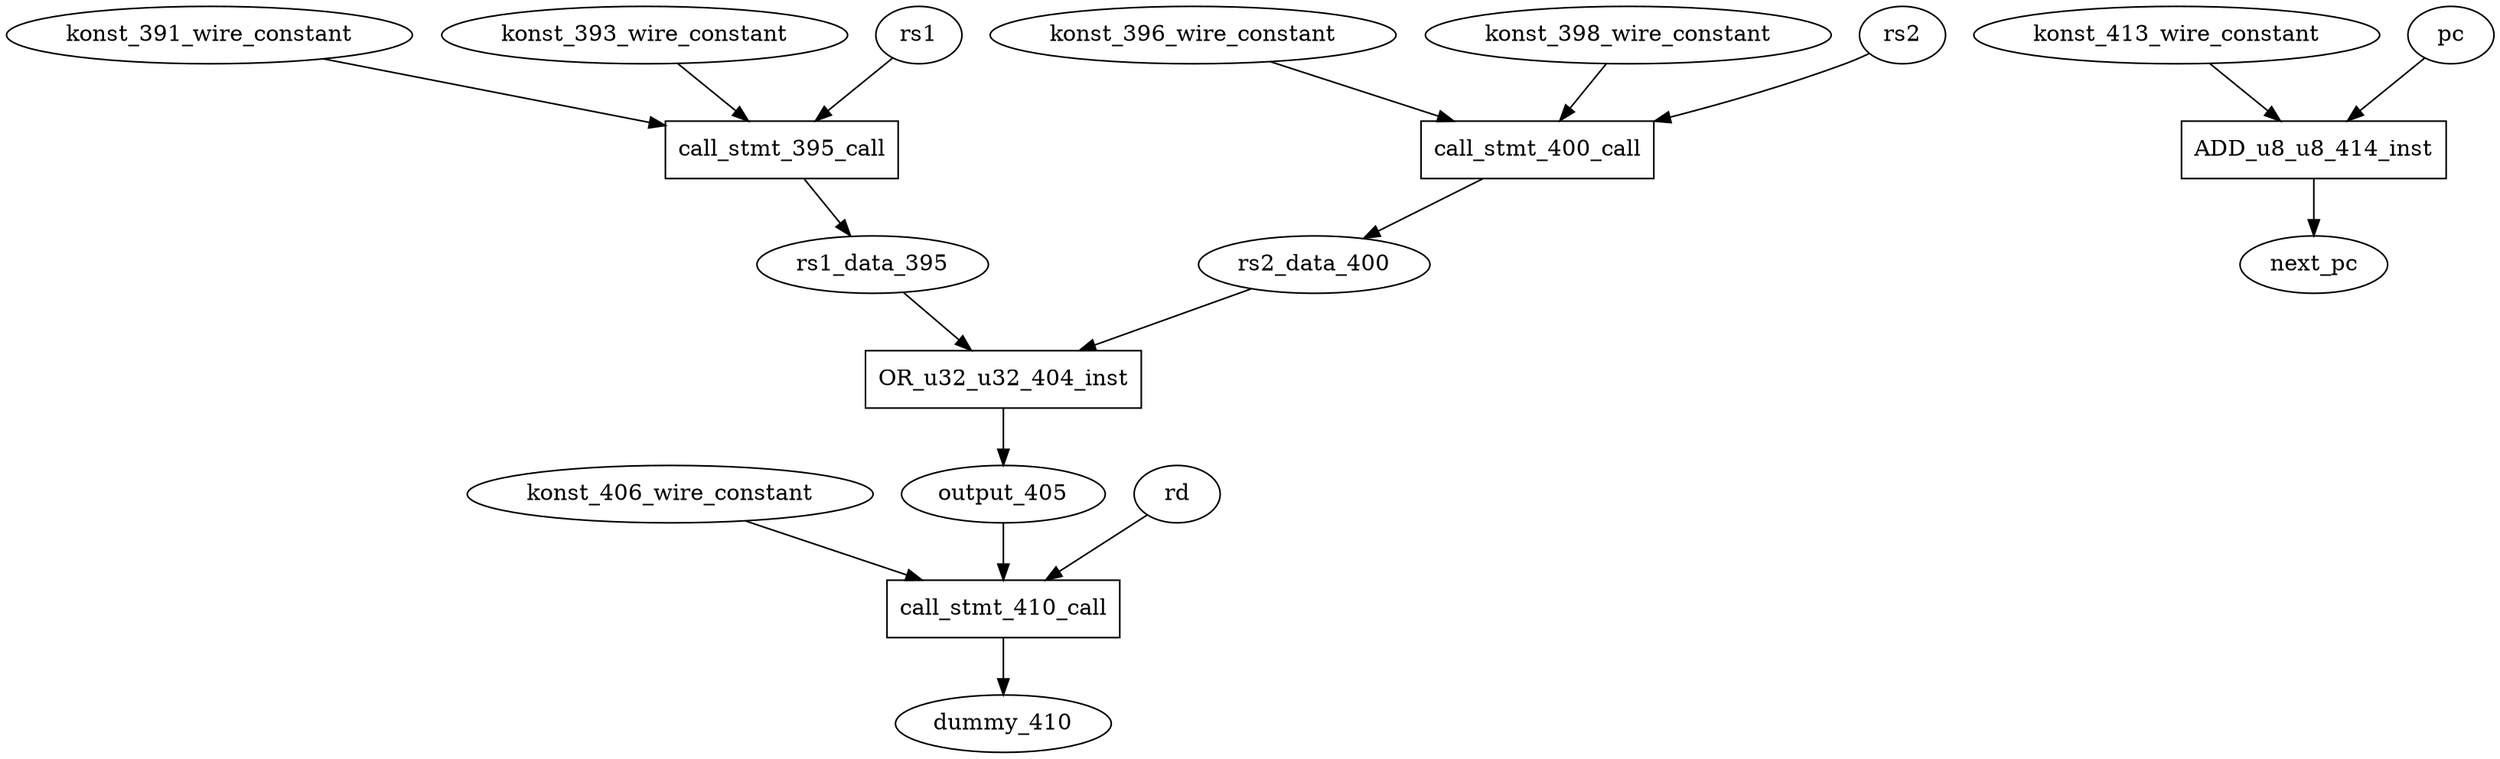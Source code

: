 digraph data_path {
  dummy_410 [shape=ellipse];
  konst_391_wire_constant [shape=ellipse];
  konst_393_wire_constant [shape=ellipse];
  konst_396_wire_constant [shape=ellipse];
  konst_398_wire_constant [shape=ellipse];
  konst_406_wire_constant [shape=ellipse];
  konst_413_wire_constant [shape=ellipse];
  output_405 [shape=ellipse];
  rs1_data_395 [shape=ellipse];
  rs2_data_400 [shape=ellipse];
  ADD_u8_u8_414_inst [shape=rectangle];
pc  -> ADD_u8_u8_414_inst;
konst_413_wire_constant  -> ADD_u8_u8_414_inst;
ADD_u8_u8_414_inst -> next_pc;
  OR_u32_u32_404_inst [shape=rectangle];
rs1_data_395  -> OR_u32_u32_404_inst;
rs2_data_400  -> OR_u32_u32_404_inst;
OR_u32_u32_404_inst -> output_405;
  call_stmt_395_call [shape=rectangle];
konst_391_wire_constant  -> call_stmt_395_call;
rs1  -> call_stmt_395_call;
konst_393_wire_constant  -> call_stmt_395_call;
call_stmt_395_call -> rs1_data_395;
  call_stmt_400_call [shape=rectangle];
konst_396_wire_constant  -> call_stmt_400_call;
rs2  -> call_stmt_400_call;
konst_398_wire_constant  -> call_stmt_400_call;
call_stmt_400_call -> rs2_data_400;
  call_stmt_410_call [shape=rectangle];
konst_406_wire_constant  -> call_stmt_410_call;
rd  -> call_stmt_410_call;
output_405  -> call_stmt_410_call;
call_stmt_410_call -> dummy_410;
}
